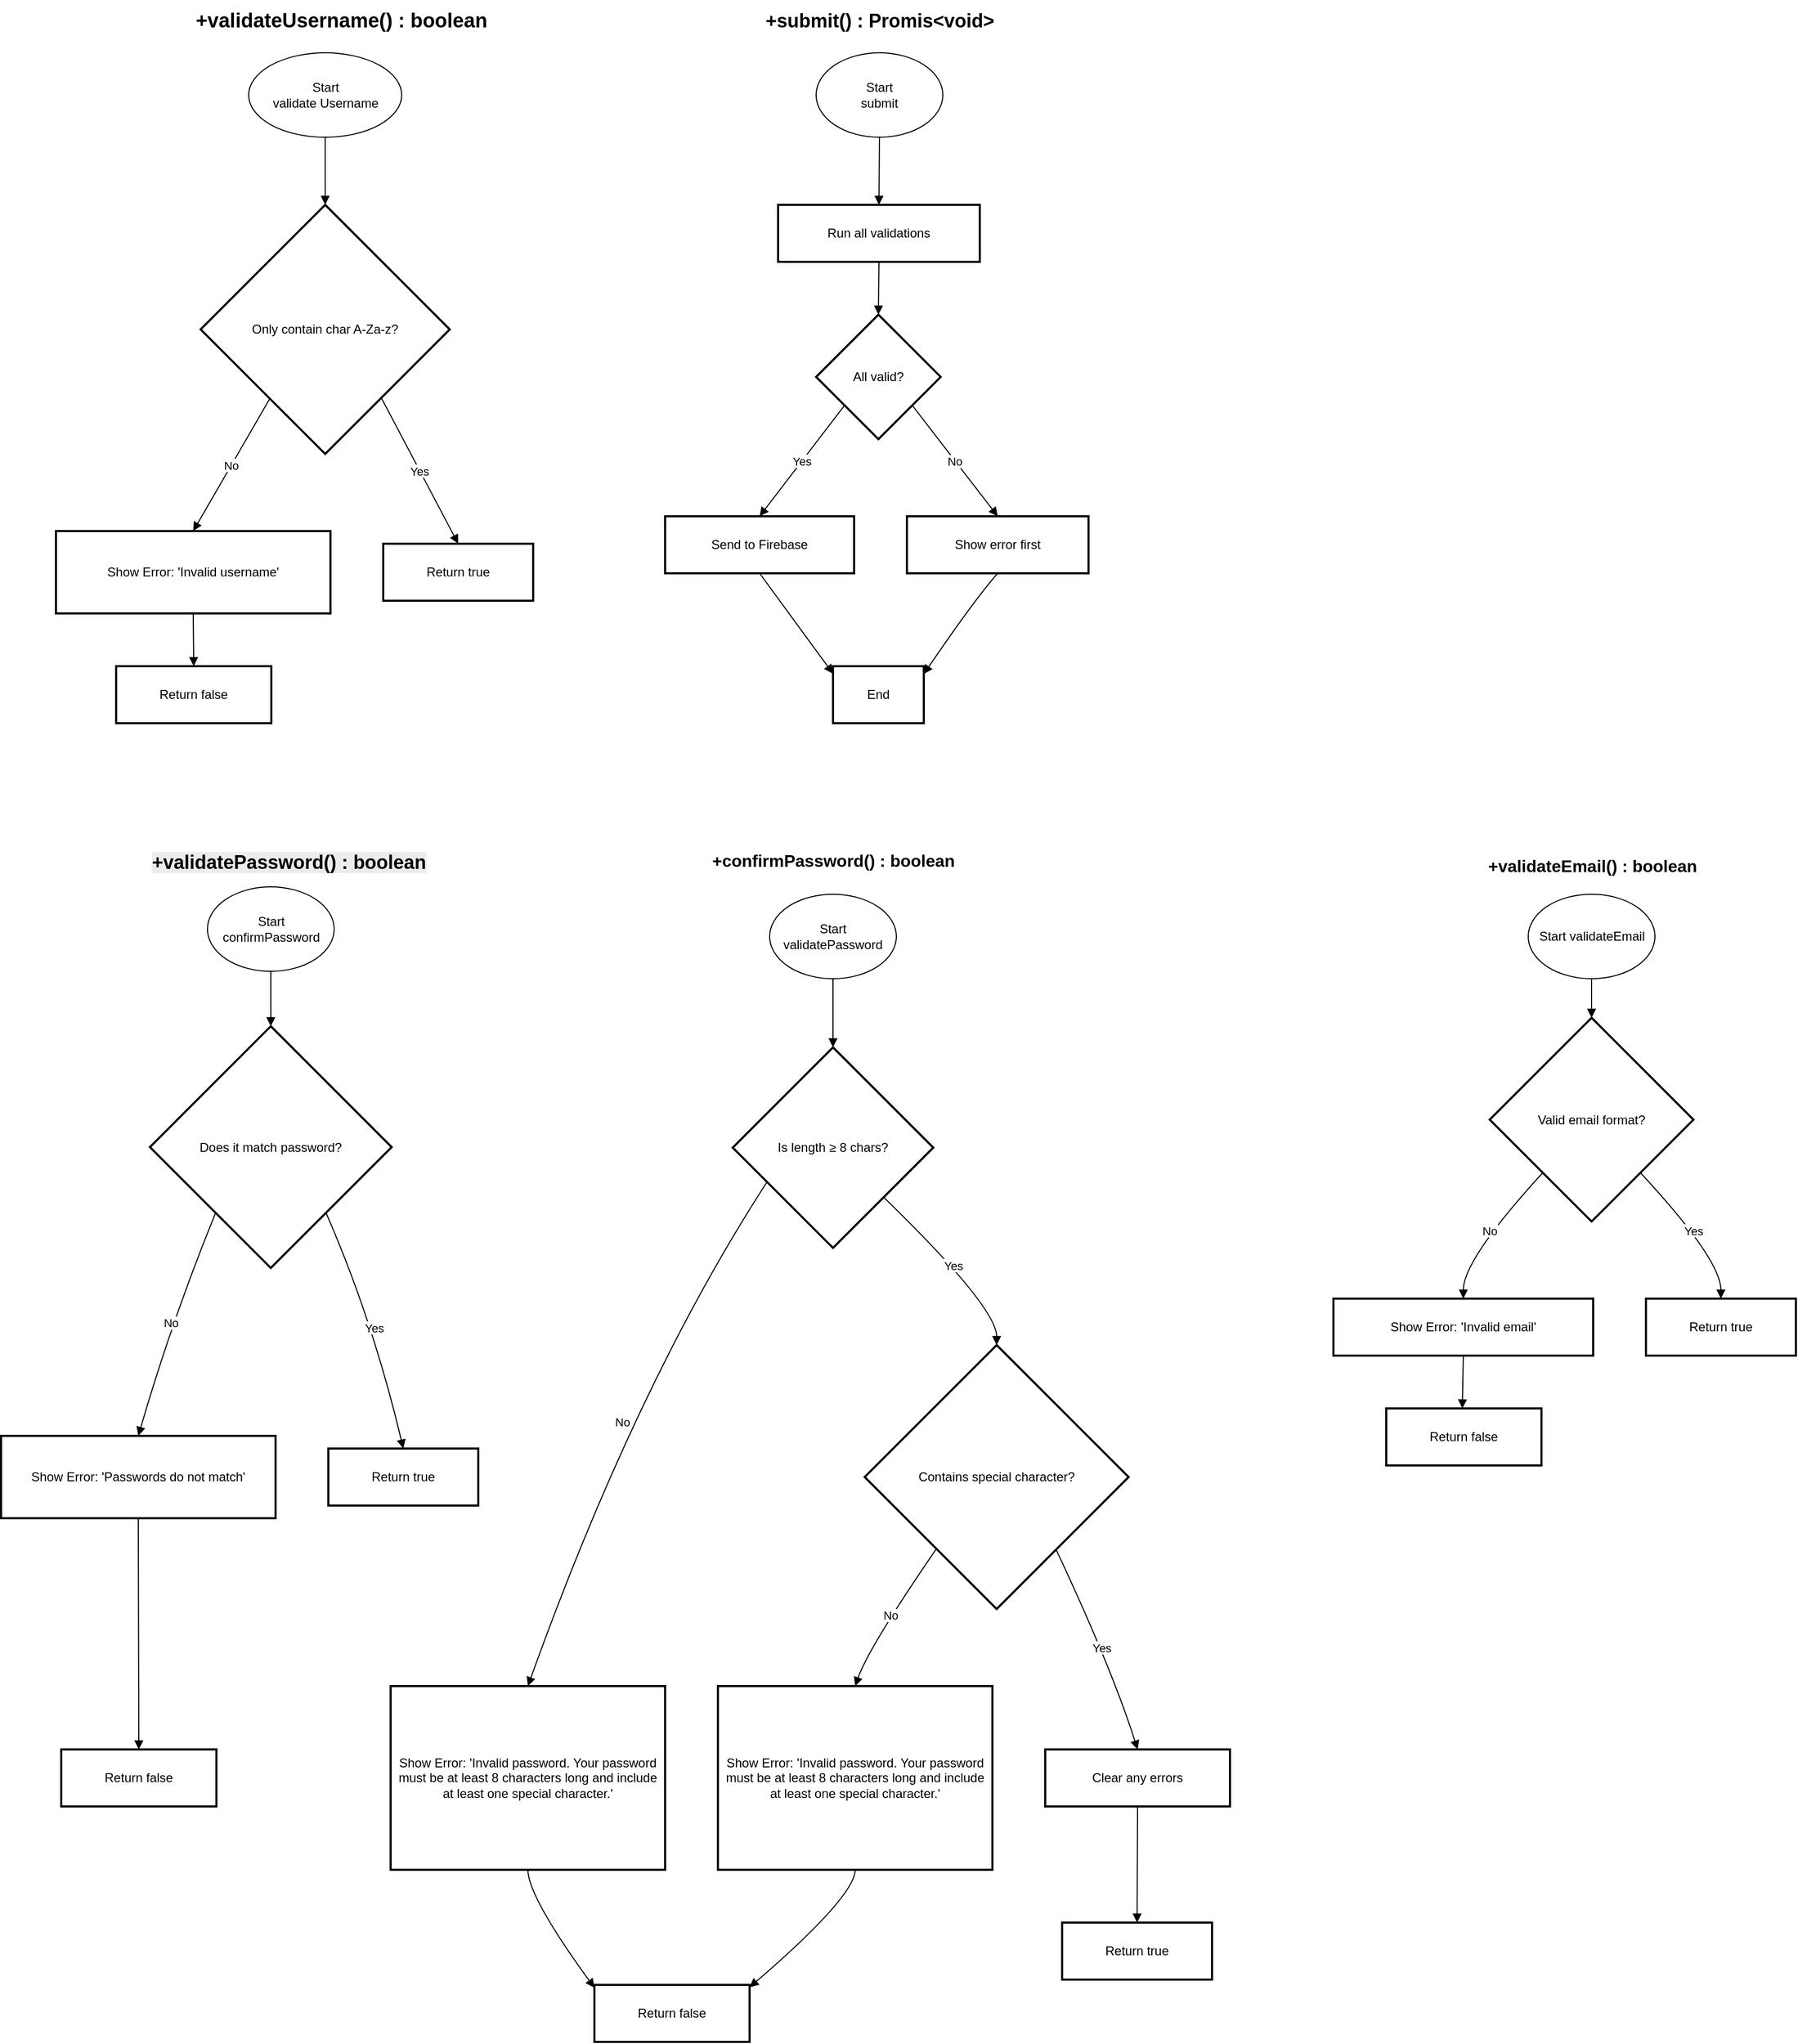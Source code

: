 <mxfile version="26.2.14" pages="3">
  <diagram name="Flowchart" id="TiC2IpgStkKDxIlHEL91">
    <mxGraphModel dx="946" dy="1766" grid="1" gridSize="10" guides="1" tooltips="1" connect="1" arrows="1" fold="1" page="1" pageScale="1" pageWidth="827" pageHeight="1169" math="0" shadow="0">
      <root>
        <mxCell id="0" />
        <mxCell id="1" parent="0" />
        <mxCell id="3" value="Does it match password?" style="rhombus;strokeWidth=2;whiteSpace=wrap;" parent="1" vertex="1">
          <mxGeometry x="149" y="112" width="229" height="229" as="geometry" />
        </mxCell>
        <mxCell id="4" value="Show Error: &#39;Passwords do not match&#39;" style="whiteSpace=wrap;strokeWidth=2;" parent="1" vertex="1">
          <mxGeometry x="8" y="500" width="260" height="78" as="geometry" />
        </mxCell>
        <mxCell id="5" value="Return true" style="whiteSpace=wrap;strokeWidth=2;" parent="1" vertex="1">
          <mxGeometry x="318" y="512" width="142" height="54" as="geometry" />
        </mxCell>
        <mxCell id="6" value="Return false" style="whiteSpace=wrap;strokeWidth=2;" parent="1" vertex="1">
          <mxGeometry x="65" y="797" width="147" height="54" as="geometry" />
        </mxCell>
        <mxCell id="8" value="Is length ≥ 8 chars?" style="rhombus;strokeWidth=2;whiteSpace=wrap;" parent="1" vertex="1">
          <mxGeometry x="701" y="132" width="190" height="190" as="geometry" />
        </mxCell>
        <mxCell id="9" value="Show Error: &#39;Invalid password. Your password must be at least 8 characters long and include at least one special character.&#39;" style="whiteSpace=wrap;strokeWidth=2;" parent="1" vertex="1">
          <mxGeometry x="377" y="737" width="260" height="174" as="geometry" />
        </mxCell>
        <mxCell id="10" value="Contains special character?" style="rhombus;strokeWidth=2;whiteSpace=wrap;" parent="1" vertex="1">
          <mxGeometry x="826" y="414" width="250" height="250" as="geometry" />
        </mxCell>
        <mxCell id="11" value="Show Error: &#39;Invalid password. Your password must be at least 8 characters long and include at least one special character.&#39;" style="whiteSpace=wrap;strokeWidth=2;" parent="1" vertex="1">
          <mxGeometry x="687" y="737" width="260" height="174" as="geometry" />
        </mxCell>
        <mxCell id="12" value="Clear any errors" style="whiteSpace=wrap;strokeWidth=2;" parent="1" vertex="1">
          <mxGeometry x="997" y="797" width="175" height="54" as="geometry" />
        </mxCell>
        <mxCell id="13" value="Return true" style="whiteSpace=wrap;strokeWidth=2;" parent="1" vertex="1">
          <mxGeometry x="1013" y="961" width="142" height="54" as="geometry" />
        </mxCell>
        <mxCell id="14" value="Return false" style="whiteSpace=wrap;strokeWidth=2;" parent="1" vertex="1">
          <mxGeometry x="570" y="1020" width="147" height="54" as="geometry" />
        </mxCell>
        <mxCell id="15" value="" style="curved=1;startArrow=none;endArrow=block;entryX=0.5;entryY=0;exitX=0.5;exitY=1;exitDx=0;exitDy=0;" parent="1" source="5AREnXjGgZCJY-3SoID6-27" target="3" edge="1">
          <mxGeometry relative="1" as="geometry">
            <Array as="points" />
            <mxPoint x="270" y="50" as="sourcePoint" />
          </mxGeometry>
        </mxCell>
        <mxCell id="16" value="No" style="curved=1;startArrow=none;endArrow=block;exitX=0.08;exitY=1;entryX=0.5;entryY=0;" parent="1" source="3" target="4" edge="1">
          <mxGeometry relative="1" as="geometry">
            <Array as="points">
              <mxPoint x="170" y="390" />
            </Array>
          </mxGeometry>
        </mxCell>
        <mxCell id="17" value="Yes" style="curved=1;startArrow=none;endArrow=block;exitX=0.92;exitY=1;entryX=0.5;entryY=0;" parent="1" source="3" target="5" edge="1">
          <mxGeometry relative="1" as="geometry">
            <Array as="points">
              <mxPoint x="360" y="390" />
            </Array>
          </mxGeometry>
        </mxCell>
        <mxCell id="18" value="" style="curved=1;startArrow=none;endArrow=block;exitX=0.5;exitY=1;entryX=0.5;entryY=0;" parent="1" source="4" target="6" edge="1">
          <mxGeometry relative="1" as="geometry">
            <Array as="points" />
          </mxGeometry>
        </mxCell>
        <mxCell id="19" value="" style="curved=1;startArrow=none;endArrow=block;exitX=0.5;exitY=1;entryX=0.5;entryY=0;exitDx=0;exitDy=0;" parent="1" source="5AREnXjGgZCJY-3SoID6-62" target="8" edge="1">
          <mxGeometry relative="1" as="geometry">
            <Array as="points" />
            <mxPoint x="795.5" y="62" as="sourcePoint" />
          </mxGeometry>
        </mxCell>
        <mxCell id="20" value="No" style="curved=1;startArrow=none;endArrow=block;exitX=0;exitY=0.76;entryX=0.5;entryY=0;" parent="1" source="8" target="9" edge="1">
          <mxGeometry relative="1" as="geometry">
            <Array as="points">
              <mxPoint x="610" y="450" />
            </Array>
          </mxGeometry>
        </mxCell>
        <mxCell id="21" value="Yes" style="curved=1;startArrow=none;endArrow=block;exitX=1;exitY=0.99;entryX=0.5;entryY=0;" parent="1" source="8" target="10" edge="1">
          <mxGeometry relative="1" as="geometry">
            <Array as="points">
              <mxPoint x="951" y="378" />
            </Array>
          </mxGeometry>
        </mxCell>
        <mxCell id="22" value="No" style="curved=1;startArrow=none;endArrow=block;exitX=0.08;exitY=1;entryX=0.5;entryY=0;" parent="1" source="10" target="11" edge="1">
          <mxGeometry relative="1" as="geometry">
            <Array as="points">
              <mxPoint x="830" y="700" />
            </Array>
          </mxGeometry>
        </mxCell>
        <mxCell id="23" value="Yes" style="curved=1;startArrow=none;endArrow=block;exitX=0.91;exitY=1;entryX=0.5;entryY=0;" parent="1" source="10" target="12" edge="1">
          <mxGeometry relative="1" as="geometry">
            <Array as="points">
              <mxPoint x="1060" y="720" />
            </Array>
          </mxGeometry>
        </mxCell>
        <mxCell id="24" value="" style="curved=1;startArrow=none;endArrow=block;exitX=0.5;exitY=1;entryX=0.5;entryY=0;" parent="1" source="12" target="13" edge="1">
          <mxGeometry relative="1" as="geometry">
            <Array as="points" />
          </mxGeometry>
        </mxCell>
        <mxCell id="25" value="" style="curved=1;startArrow=none;endArrow=block;exitX=0.5;exitY=1;entryX=0;entryY=0.05;" parent="1" source="9" target="14" edge="1">
          <mxGeometry relative="1" as="geometry">
            <Array as="points">
              <mxPoint x="507" y="936" />
            </Array>
          </mxGeometry>
        </mxCell>
        <mxCell id="26" value="" style="curved=1;startArrow=none;endArrow=block;exitX=0.5;exitY=1;entryX=0.99;entryY=0.05;" parent="1" source="11" target="14" edge="1">
          <mxGeometry relative="1" as="geometry">
            <Array as="points">
              <mxPoint x="817" y="936" />
            </Array>
          </mxGeometry>
        </mxCell>
        <mxCell id="5AREnXjGgZCJY-3SoID6-27" value="Start confirmPassword" style="ellipse;whiteSpace=wrap;html=1;" parent="1" vertex="1">
          <mxGeometry x="203.5" y="-20" width="120" height="80" as="geometry" />
        </mxCell>
        <mxCell id="5AREnXjGgZCJY-3SoID6-30" value="Valid email format?" style="rhombus;strokeWidth=2;whiteSpace=wrap;" parent="1" vertex="1">
          <mxGeometry x="1418" y="104" width="193" height="193" as="geometry" />
        </mxCell>
        <mxCell id="5AREnXjGgZCJY-3SoID6-31" value="Show Error: &#39;Invalid email&#39;" style="whiteSpace=wrap;strokeWidth=2;" parent="1" vertex="1">
          <mxGeometry x="1270" y="370" width="246" height="54" as="geometry" />
        </mxCell>
        <mxCell id="5AREnXjGgZCJY-3SoID6-32" value="Return true" style="whiteSpace=wrap;strokeWidth=2;" parent="1" vertex="1">
          <mxGeometry x="1566" y="370" width="142" height="54" as="geometry" />
        </mxCell>
        <mxCell id="5AREnXjGgZCJY-3SoID6-33" value="Return false" style="whiteSpace=wrap;strokeWidth=2;" parent="1" vertex="1">
          <mxGeometry x="1320" y="474" width="147" height="54" as="geometry" />
        </mxCell>
        <mxCell id="5AREnXjGgZCJY-3SoID6-34" value="" style="curved=1;startArrow=none;endArrow=block;exitX=0.5;exitY=1;entryX=0.5;entryY=0;exitDx=0;exitDy=0;" parent="1" source="5AREnXjGgZCJY-3SoID6-63" target="5AREnXjGgZCJY-3SoID6-30" edge="1">
          <mxGeometry relative="1" as="geometry">
            <Array as="points" />
            <mxPoint x="1514.5" y="54.0" as="sourcePoint" />
          </mxGeometry>
        </mxCell>
        <mxCell id="5AREnXjGgZCJY-3SoID6-35" value="No" style="curved=1;startArrow=none;endArrow=block;exitX=0.04;exitY=1;entryX=0.5;entryY=-0.01;" parent="1" source="5AREnXjGgZCJY-3SoID6-30" target="5AREnXjGgZCJY-3SoID6-31" edge="1">
          <mxGeometry relative="1" as="geometry">
            <Array as="points">
              <mxPoint x="1393" y="333" />
            </Array>
          </mxGeometry>
        </mxCell>
        <mxCell id="5AREnXjGgZCJY-3SoID6-36" value="Yes" style="curved=1;startArrow=none;endArrow=block;exitX=0.96;exitY=1;entryX=0.5;entryY=-0.01;" parent="1" source="5AREnXjGgZCJY-3SoID6-30" target="5AREnXjGgZCJY-3SoID6-32" edge="1">
          <mxGeometry relative="1" as="geometry">
            <Array as="points">
              <mxPoint x="1637" y="333" />
            </Array>
          </mxGeometry>
        </mxCell>
        <mxCell id="5AREnXjGgZCJY-3SoID6-37" value="" style="curved=1;startArrow=none;endArrow=block;exitX=0.5;exitY=0.99;entryX=0.49;entryY=-0.01;" parent="1" source="5AREnXjGgZCJY-3SoID6-31" target="5AREnXjGgZCJY-3SoID6-33" edge="1">
          <mxGeometry relative="1" as="geometry">
            <Array as="points" />
          </mxGeometry>
        </mxCell>
        <mxCell id="5AREnXjGgZCJY-3SoID6-39" value="Only contain char A-Za-z?" style="rhombus;strokeWidth=2;whiteSpace=wrap;" parent="1" vertex="1">
          <mxGeometry x="197" y="-666" width="236" height="236" as="geometry" />
        </mxCell>
        <mxCell id="5AREnXjGgZCJY-3SoID6-40" value="Show Error: &#39;Invalid username&#39;" style="whiteSpace=wrap;strokeWidth=2;" parent="1" vertex="1">
          <mxGeometry x="60" y="-357" width="260" height="78" as="geometry" />
        </mxCell>
        <mxCell id="5AREnXjGgZCJY-3SoID6-41" value="Return true" style="whiteSpace=wrap;strokeWidth=2;" parent="1" vertex="1">
          <mxGeometry x="370" y="-345" width="142" height="54" as="geometry" />
        </mxCell>
        <mxCell id="5AREnXjGgZCJY-3SoID6-42" value="Return false" style="whiteSpace=wrap;strokeWidth=2;" parent="1" vertex="1">
          <mxGeometry x="117" y="-229" width="147" height="54" as="geometry" />
        </mxCell>
        <mxCell id="5AREnXjGgZCJY-3SoID6-43" value="" style="curved=1;startArrow=none;endArrow=block;exitX=0.5;exitY=1;entryX=0.5;entryY=0;exitDx=0;exitDy=0;" parent="1" source="5AREnXjGgZCJY-3SoID6-59" target="5AREnXjGgZCJY-3SoID6-39" edge="1">
          <mxGeometry relative="1" as="geometry">
            <Array as="points" />
            <mxPoint x="315" y="-720" as="sourcePoint" />
          </mxGeometry>
        </mxCell>
        <mxCell id="5AREnXjGgZCJY-3SoID6-44" value="No" style="curved=1;startArrow=none;endArrow=block;exitX=0.1;exitY=1;entryX=0.5;entryY=0;" parent="1" source="5AREnXjGgZCJY-3SoID6-39" target="5AREnXjGgZCJY-3SoID6-40" edge="1">
          <mxGeometry relative="1" as="geometry">
            <Array as="points" />
          </mxGeometry>
        </mxCell>
        <mxCell id="5AREnXjGgZCJY-3SoID6-45" value="Yes" style="curved=1;startArrow=none;endArrow=block;exitX=0.91;exitY=1;entryX=0.5;entryY=0;" parent="1" source="5AREnXjGgZCJY-3SoID6-39" target="5AREnXjGgZCJY-3SoID6-41" edge="1">
          <mxGeometry relative="1" as="geometry">
            <Array as="points" />
          </mxGeometry>
        </mxCell>
        <mxCell id="5AREnXjGgZCJY-3SoID6-46" value="" style="curved=1;startArrow=none;endArrow=block;exitX=0.5;exitY=1;entryX=0.5;entryY=0;" parent="1" source="5AREnXjGgZCJY-3SoID6-40" target="5AREnXjGgZCJY-3SoID6-42" edge="1">
          <mxGeometry relative="1" as="geometry">
            <Array as="points" />
          </mxGeometry>
        </mxCell>
        <mxCell id="5AREnXjGgZCJY-3SoID6-48" value="Run all validations" style="whiteSpace=wrap;strokeWidth=2;" parent="1" vertex="1">
          <mxGeometry x="744" y="-666" width="191" height="54" as="geometry" />
        </mxCell>
        <mxCell id="5AREnXjGgZCJY-3SoID6-49" value="All valid?" style="rhombus;strokeWidth=2;whiteSpace=wrap;" parent="1" vertex="1">
          <mxGeometry x="780" y="-562" width="118" height="118" as="geometry" />
        </mxCell>
        <mxCell id="5AREnXjGgZCJY-3SoID6-50" value="Show error first" style="whiteSpace=wrap;strokeWidth=2;" parent="1" vertex="1">
          <mxGeometry x="866" y="-371" width="172" height="54" as="geometry" />
        </mxCell>
        <mxCell id="5AREnXjGgZCJY-3SoID6-51" value="Send to Firebase" style="whiteSpace=wrap;strokeWidth=2;" parent="1" vertex="1">
          <mxGeometry x="637" y="-371" width="179" height="54" as="geometry" />
        </mxCell>
        <mxCell id="5AREnXjGgZCJY-3SoID6-52" value="End" style="whiteSpace=wrap;strokeWidth=2;" parent="1" vertex="1">
          <mxGeometry x="796" y="-229" width="86" height="54" as="geometry" />
        </mxCell>
        <mxCell id="5AREnXjGgZCJY-3SoID6-53" value="" style="curved=1;startArrow=none;endArrow=block;exitX=0.5;exitY=1;entryX=0.5;entryY=0;exitDx=0;exitDy=0;" parent="1" source="5AREnXjGgZCJY-3SoID6-61" target="5AREnXjGgZCJY-3SoID6-48" edge="1">
          <mxGeometry relative="1" as="geometry">
            <Array as="points" />
            <mxPoint x="839" y="-716" as="sourcePoint" />
          </mxGeometry>
        </mxCell>
        <mxCell id="5AREnXjGgZCJY-3SoID6-54" value="" style="curved=1;startArrow=none;endArrow=block;exitX=0.5;exitY=1;entryX=0.5;entryY=0;" parent="1" source="5AREnXjGgZCJY-3SoID6-48" target="5AREnXjGgZCJY-3SoID6-49" edge="1">
          <mxGeometry relative="1" as="geometry">
            <Array as="points" />
          </mxGeometry>
        </mxCell>
        <mxCell id="5AREnXjGgZCJY-3SoID6-55" value="No" style="curved=1;startArrow=none;endArrow=block;exitX=1;exitY=0.92;entryX=0.5;entryY=0;" parent="1" source="5AREnXjGgZCJY-3SoID6-49" target="5AREnXjGgZCJY-3SoID6-50" edge="1">
          <mxGeometry relative="1" as="geometry">
            <Array as="points" />
          </mxGeometry>
        </mxCell>
        <mxCell id="5AREnXjGgZCJY-3SoID6-56" value="Yes" style="curved=1;startArrow=none;endArrow=block;exitX=0;exitY=0.92;entryX=0.5;entryY=0;" parent="1" source="5AREnXjGgZCJY-3SoID6-49" target="5AREnXjGgZCJY-3SoID6-51" edge="1">
          <mxGeometry relative="1" as="geometry">
            <Array as="points" />
          </mxGeometry>
        </mxCell>
        <mxCell id="5AREnXjGgZCJY-3SoID6-57" value="" style="curved=1;startArrow=none;endArrow=block;exitX=0.5;exitY=1;entryX=0;entryY=0.13;" parent="1" source="5AREnXjGgZCJY-3SoID6-51" target="5AREnXjGgZCJY-3SoID6-52" edge="1">
          <mxGeometry relative="1" as="geometry">
            <Array as="points" />
          </mxGeometry>
        </mxCell>
        <mxCell id="5AREnXjGgZCJY-3SoID6-58" value="" style="curved=1;startArrow=none;endArrow=block;exitX=0.5;exitY=1;entryX=1.01;entryY=0.13;" parent="1" source="5AREnXjGgZCJY-3SoID6-50" target="5AREnXjGgZCJY-3SoID6-52" edge="1">
          <mxGeometry relative="1" as="geometry">
            <Array as="points">
              <mxPoint x="930" y="-292" />
            </Array>
          </mxGeometry>
        </mxCell>
        <mxCell id="5AREnXjGgZCJY-3SoID6-59" value="Start &lt;br&gt;validate Username" style="ellipse;whiteSpace=wrap;html=1;" parent="1" vertex="1">
          <mxGeometry x="242.5" y="-810" width="145" height="80" as="geometry" />
        </mxCell>
        <mxCell id="5AREnXjGgZCJY-3SoID6-61" value="Start &lt;br&gt;submit" style="ellipse;whiteSpace=wrap;html=1;" parent="1" vertex="1">
          <mxGeometry x="780" y="-810" width="120" height="80" as="geometry" />
        </mxCell>
        <mxCell id="5AREnXjGgZCJY-3SoID6-62" value="Start validatePassword" style="ellipse;whiteSpace=wrap;html=1;" parent="1" vertex="1">
          <mxGeometry x="736" y="-13" width="120" height="80" as="geometry" />
        </mxCell>
        <mxCell id="5AREnXjGgZCJY-3SoID6-63" value="Start validateEmail" style="ellipse;whiteSpace=wrap;html=1;" parent="1" vertex="1">
          <mxGeometry x="1454.5" y="-13" width="120" height="80" as="geometry" />
        </mxCell>
        <mxCell id="5AREnXjGgZCJY-3SoID6-64" value="&lt;span style=&quot;text-align: left;&quot;&gt;+validateUsername() : boolean&lt;/span&gt;" style="text;html=1;align=center;verticalAlign=middle;resizable=0;points=[];autosize=1;strokeColor=none;fillColor=none;fontSize=19;fontStyle=1" parent="1" vertex="1">
          <mxGeometry x="190" y="-860" width="280" height="40" as="geometry" />
        </mxCell>
        <mxCell id="5AREnXjGgZCJY-3SoID6-65" value="&lt;span style=&quot;text-align: left;&quot;&gt;&lt;font style=&quot;font-size: 16px;&quot;&gt;&lt;b&gt;+validateEmail() : boolean&lt;/b&gt;&lt;/font&gt;&lt;/span&gt;" style="text;html=1;align=center;verticalAlign=middle;resizable=0;points=[];autosize=1;strokeColor=none;fillColor=none;" parent="1" vertex="1">
          <mxGeometry x="1404.5" y="-55" width="220" height="30" as="geometry" />
        </mxCell>
        <mxCell id="5AREnXjGgZCJY-3SoID6-66" value="&lt;span style=&quot;color: rgb(0, 0, 0); font-family: Helvetica; font-style: normal; font-variant-ligatures: normal; font-variant-caps: normal; letter-spacing: normal; orphans: 2; text-align: left; text-indent: 0px; text-transform: none; widows: 2; word-spacing: 0px; -webkit-text-stroke-width: 0px; white-space: nowrap; background-color: rgb(236, 236, 236); text-decoration-thickness: initial; text-decoration-style: initial; text-decoration-color: initial; float: none; display: inline !important;&quot;&gt;+validatePassword() : boolean&lt;/span&gt;" style="text;whiteSpace=wrap;html=1;fontSize=18;fontStyle=1" parent="1" vertex="1">
          <mxGeometry x="149" y="-60" width="200" height="40" as="geometry" />
        </mxCell>
        <mxCell id="5AREnXjGgZCJY-3SoID6-67" value="&lt;span style=&quot;text-align: left;&quot;&gt;&lt;font style=&quot;font-size: 16px;&quot;&gt;&lt;b&gt;+confirmPassword() : boolean&lt;/b&gt;&lt;/font&gt;&lt;/span&gt;" style="text;html=1;align=center;verticalAlign=middle;resizable=0;points=[];autosize=1;strokeColor=none;fillColor=none;" parent="1" vertex="1">
          <mxGeometry x="671" y="-60" width="250" height="30" as="geometry" />
        </mxCell>
        <mxCell id="5AREnXjGgZCJY-3SoID6-68" value="&lt;span style=&quot;text-align: left;&quot;&gt;&lt;font style=&quot;font-size: 18px;&quot;&gt;&lt;b&gt;+submit() : Promis&amp;lt;void&amp;gt;&lt;/b&gt;&lt;/font&gt;&lt;/span&gt;" style="text;html=1;align=center;verticalAlign=middle;resizable=0;points=[];autosize=1;strokeColor=none;fillColor=none;" parent="1" vertex="1">
          <mxGeometry x="720" y="-860" width="240" height="40" as="geometry" />
        </mxCell>
      </root>
    </mxGraphModel>
  </diagram>
  <diagram id="_Z7oyEhowxdyQn_-mzC-" name="Class Diagram">
    <mxGraphModel dx="2719" dy="1194" grid="1" gridSize="10" guides="1" tooltips="1" connect="1" arrows="1" fold="1" page="1" pageScale="1" pageWidth="827" pageHeight="1169" math="0" shadow="0">
      <root>
        <mxCell id="0" />
        <mxCell id="1" parent="0" />
        <mxCell id="78MG3FbwFJ5nW1DFP1lB-1" value="UserRegistrationForm" style="swimlane;fontStyle=1;align=center;verticalAlign=top;childLayout=stackLayout;horizontal=1;startSize=33.143;horizontalStack=0;resizeParent=1;resizeParentMax=0;resizeLast=0;collapsible=0;marginBottom=0;strokeWidth=3;" vertex="1" parent="1">
          <mxGeometry x="-630" y="390" width="410" height="371.143" as="geometry" />
        </mxCell>
        <mxCell id="78MG3FbwFJ5nW1DFP1lB-2" value="String username" style="text;strokeColor=none;fillColor=none;align=left;verticalAlign=top;spacingLeft=4;spacingRight=4;overflow=hidden;rotatable=0;points=[[0,0.5],[1,0.5]];portConstraint=eastwest;" vertex="1" parent="78MG3FbwFJ5nW1DFP1lB-1">
          <mxGeometry y="33.143" width="410" height="33" as="geometry" />
        </mxCell>
        <mxCell id="78MG3FbwFJ5nW1DFP1lB-3" value="String email" style="text;strokeColor=none;fillColor=none;align=left;verticalAlign=top;spacingLeft=4;spacingRight=4;overflow=hidden;rotatable=0;points=[[0,0.5],[1,0.5]];portConstraint=eastwest;" vertex="1" parent="78MG3FbwFJ5nW1DFP1lB-1">
          <mxGeometry y="66.143" width="410" height="33" as="geometry" />
        </mxCell>
        <mxCell id="78MG3FbwFJ5nW1DFP1lB-4" value="String password" style="text;strokeColor=none;fillColor=none;align=left;verticalAlign=top;spacingLeft=4;spacingRight=4;overflow=hidden;rotatable=0;points=[[0,0.5],[1,0.5]];portConstraint=eastwest;" vertex="1" parent="78MG3FbwFJ5nW1DFP1lB-1">
          <mxGeometry y="99.143" width="410" height="33" as="geometry" />
        </mxCell>
        <mxCell id="78MG3FbwFJ5nW1DFP1lB-5" value="String confirmPassword" style="text;strokeColor=none;fillColor=none;align=left;verticalAlign=top;spacingLeft=4;spacingRight=4;overflow=hidden;rotatable=0;points=[[0,0.5],[1,0.5]];portConstraint=eastwest;" vertex="1" parent="78MG3FbwFJ5nW1DFP1lB-1">
          <mxGeometry y="132.143" width="410" height="33" as="geometry" />
        </mxCell>
        <mxCell id="78MG3FbwFJ5nW1DFP1lB-6" style="line;strokeWidth=1;fillColor=none;align=left;verticalAlign=middle;spacingTop=-1;spacingLeft=3;spacingRight=3;rotatable=0;labelPosition=right;points=[];portConstraint=eastwest;strokeColor=inherit;" vertex="1" parent="78MG3FbwFJ5nW1DFP1lB-1">
          <mxGeometry y="165.143" width="410" height="8" as="geometry" />
        </mxCell>
        <mxCell id="78MG3FbwFJ5nW1DFP1lB-7" value="a validation for  required field will be HTML attribute &quot;required&quot; " style="text;strokeColor=none;fillColor=none;align=left;verticalAlign=top;spacingLeft=4;spacingRight=4;overflow=hidden;rotatable=0;points=[[0,0.5],[1,0.5]];portConstraint=eastwest;" vertex="1" parent="78MG3FbwFJ5nW1DFP1lB-1">
          <mxGeometry y="173.143" width="410" height="33" as="geometry" />
        </mxCell>
        <mxCell id="78MG3FbwFJ5nW1DFP1lB-8" value="+validateUsername() : boolean" style="text;strokeColor=none;fillColor=none;align=left;verticalAlign=top;spacingLeft=4;spacingRight=4;overflow=hidden;rotatable=0;points=[[0,0.5],[1,0.5]];portConstraint=eastwest;" vertex="1" parent="78MG3FbwFJ5nW1DFP1lB-1">
          <mxGeometry y="206.143" width="410" height="33" as="geometry" />
        </mxCell>
        <mxCell id="78MG3FbwFJ5nW1DFP1lB-9" value="+validateEmail() : boolean" style="text;strokeColor=none;fillColor=none;align=left;verticalAlign=top;spacingLeft=4;spacingRight=4;overflow=hidden;rotatable=0;points=[[0,0.5],[1,0.5]];portConstraint=eastwest;" vertex="1" parent="78MG3FbwFJ5nW1DFP1lB-1">
          <mxGeometry y="239.143" width="410" height="33" as="geometry" />
        </mxCell>
        <mxCell id="78MG3FbwFJ5nW1DFP1lB-10" value="+validatePassword() : boolean" style="text;strokeColor=none;fillColor=none;align=left;verticalAlign=top;spacingLeft=4;spacingRight=4;overflow=hidden;rotatable=0;points=[[0,0.5],[1,0.5]];portConstraint=eastwest;" vertex="1" parent="78MG3FbwFJ5nW1DFP1lB-1">
          <mxGeometry y="272.143" width="410" height="33" as="geometry" />
        </mxCell>
        <mxCell id="78MG3FbwFJ5nW1DFP1lB-11" value="+confirmPassword() : boolean" style="text;strokeColor=none;fillColor=none;align=left;verticalAlign=top;spacingLeft=4;spacingRight=4;overflow=hidden;rotatable=0;points=[[0,0.5],[1,0.5]];portConstraint=eastwest;" vertex="1" parent="78MG3FbwFJ5nW1DFP1lB-1">
          <mxGeometry y="305.143" width="410" height="33" as="geometry" />
        </mxCell>
        <mxCell id="78MG3FbwFJ5nW1DFP1lB-12" value="+submit() : Promis&lt;void&gt;" style="text;strokeColor=none;fillColor=none;align=left;verticalAlign=top;spacingLeft=4;spacingRight=4;overflow=hidden;rotatable=0;points=[[0,0.5],[1,0.5]];portConstraint=eastwest;" vertex="1" parent="78MG3FbwFJ5nW1DFP1lB-1">
          <mxGeometry y="338.143" width="410" height="33" as="geometry" />
        </mxCell>
      </root>
    </mxGraphModel>
  </diagram>
  <diagram id="naqcvSF6npkMQBhTy1Az" name="Sequence Diagram ">
    <mxGraphModel dx="946" dy="597" grid="1" gridSize="10" guides="1" tooltips="1" connect="1" arrows="1" fold="1" page="1" pageScale="1" pageWidth="827" pageHeight="1169" math="0" shadow="0">
      <root>
        <mxCell id="0" />
        <mxCell id="1" parent="0" />
        <mxCell id="7kJ_GfVnYfYhNup9voOK-1" value="RegistrationForm" style="rounded=1;whiteSpace=wrap;html=1;" vertex="1" parent="1">
          <mxGeometry x="260" y="80" width="120" height="60" as="geometry" />
        </mxCell>
        <mxCell id="7kJ_GfVnYfYhNup9voOK-2" value="HomePage" style="rounded=1;whiteSpace=wrap;html=1;" vertex="1" parent="1">
          <mxGeometry x="440" y="80" width="120" height="60" as="geometry" />
        </mxCell>
        <mxCell id="7kJ_GfVnYfYhNup9voOK-3" value="" style="endArrow=none;html=1;rounded=0;" edge="1" parent="1">
          <mxGeometry width="50" height="50" relative="1" as="geometry">
            <mxPoint x="320" y="350" as="sourcePoint" />
            <mxPoint x="320" y="140" as="targetPoint" />
          </mxGeometry>
        </mxCell>
        <mxCell id="7kJ_GfVnYfYhNup9voOK-4" value="" style="endArrow=none;html=1;rounded=0;" edge="1" parent="1">
          <mxGeometry width="50" height="50" relative="1" as="geometry">
            <mxPoint x="499.5" y="350" as="sourcePoint" />
            <mxPoint x="499.5" y="140" as="targetPoint" />
          </mxGeometry>
        </mxCell>
        <mxCell id="7kJ_GfVnYfYhNup9voOK-5" value="" style="endArrow=classic;html=1;rounded=0;" edge="1" parent="1">
          <mxGeometry width="50" height="50" relative="1" as="geometry">
            <mxPoint x="270" y="180" as="sourcePoint" />
            <mxPoint x="320" y="200" as="targetPoint" />
          </mxGeometry>
        </mxCell>
        <mxCell id="7kJ_GfVnYfYhNup9voOK-6" value="" style="endArrow=classic;html=1;rounded=0;" edge="1" parent="1">
          <mxGeometry width="50" height="50" relative="1" as="geometry">
            <mxPoint x="270" y="210" as="sourcePoint" />
            <mxPoint x="320" y="230" as="targetPoint" />
          </mxGeometry>
        </mxCell>
        <mxCell id="7kJ_GfVnYfYhNup9voOK-7" value="" style="endArrow=classic;html=1;rounded=0;" edge="1" parent="1">
          <mxGeometry width="50" height="50" relative="1" as="geometry">
            <mxPoint x="270" y="310" as="sourcePoint" />
            <mxPoint x="320" y="330" as="targetPoint" />
          </mxGeometry>
        </mxCell>
        <mxCell id="7kJ_GfVnYfYhNup9voOK-8" value="Enter UserName" style="text;html=1;align=center;verticalAlign=middle;resizable=0;points=[];autosize=1;strokeColor=none;fillColor=none;" vertex="1" parent="1">
          <mxGeometry x="195" y="150" width="110" height="30" as="geometry" />
        </mxCell>
        <mxCell id="7kJ_GfVnYfYhNup9voOK-9" value="Enter E-mail" style="text;html=1;align=center;verticalAlign=middle;resizable=0;points=[];autosize=1;strokeColor=none;fillColor=none;" vertex="1" parent="1">
          <mxGeometry x="205" y="180" width="90" height="30" as="geometry" />
        </mxCell>
        <mxCell id="7kJ_GfVnYfYhNup9voOK-10" value="Click Submit" style="text;html=1;align=center;verticalAlign=middle;resizable=0;points=[];autosize=1;strokeColor=none;fillColor=none;" vertex="1" parent="1">
          <mxGeometry x="205" y="290" width="90" height="30" as="geometry" />
        </mxCell>
        <mxCell id="7kJ_GfVnYfYhNup9voOK-11" value="" style="endArrow=classic;html=1;rounded=0;" edge="1" parent="1">
          <mxGeometry width="50" height="50" relative="1" as="geometry">
            <mxPoint x="330" y="340" as="sourcePoint" />
            <mxPoint x="490" y="340" as="targetPoint" />
          </mxGeometry>
        </mxCell>
        <mxCell id="7kJ_GfVnYfYhNup9voOK-12" value="Redirects To" style="text;html=1;align=center;verticalAlign=middle;resizable=0;points=[];autosize=1;strokeColor=none;fillColor=none;" vertex="1" parent="1">
          <mxGeometry x="365" y="308" width="90" height="30" as="geometry" />
        </mxCell>
        <mxCell id="7kJ_GfVnYfYhNup9voOK-13" value="" style="endArrow=classic;html=1;rounded=0;" edge="1" parent="1">
          <mxGeometry width="50" height="50" relative="1" as="geometry">
            <mxPoint x="270" y="240" as="sourcePoint" />
            <mxPoint x="320" y="260" as="targetPoint" />
          </mxGeometry>
        </mxCell>
        <mxCell id="7kJ_GfVnYfYhNup9voOK-14" value="Enter Password" style="text;html=1;align=center;verticalAlign=middle;resizable=0;points=[];autosize=1;strokeColor=none;fillColor=none;" vertex="1" parent="1">
          <mxGeometry x="195" y="218" width="110" height="30" as="geometry" />
        </mxCell>
        <mxCell id="7kJ_GfVnYfYhNup9voOK-15" value="" style="endArrow=classic;html=1;rounded=0;" edge="1" parent="1">
          <mxGeometry width="50" height="50" relative="1" as="geometry">
            <mxPoint x="270" y="277" as="sourcePoint" />
            <mxPoint x="320" y="297" as="targetPoint" />
          </mxGeometry>
        </mxCell>
        <mxCell id="7kJ_GfVnYfYhNup9voOK-16" value="Enter Confirmation Password" style="text;html=1;align=center;verticalAlign=middle;resizable=0;points=[];autosize=1;strokeColor=none;fillColor=none;" vertex="1" parent="1">
          <mxGeometry x="140" y="254" width="180" height="30" as="geometry" />
        </mxCell>
        <mxCell id="7kJ_GfVnYfYhNup9voOK-17" value="RegistrationForm" style="rounded=1;whiteSpace=wrap;html=1;" vertex="1" parent="1">
          <mxGeometry x="270" y="400" width="120" height="60" as="geometry" />
        </mxCell>
        <mxCell id="7kJ_GfVnYfYhNup9voOK-18" value="HomePage" style="rounded=1;whiteSpace=wrap;html=1;" vertex="1" parent="1">
          <mxGeometry x="450" y="400" width="120" height="60" as="geometry" />
        </mxCell>
        <mxCell id="7kJ_GfVnYfYhNup9voOK-19" value="" style="endArrow=classic;html=1;rounded=0;" edge="1" parent="1">
          <mxGeometry width="50" height="50" relative="1" as="geometry">
            <mxPoint x="280" y="500" as="sourcePoint" />
            <mxPoint x="330" y="520" as="targetPoint" />
          </mxGeometry>
        </mxCell>
        <mxCell id="7kJ_GfVnYfYhNup9voOK-20" value="" style="endArrow=classic;html=1;rounded=0;" edge="1" parent="1">
          <mxGeometry width="50" height="50" relative="1" as="geometry">
            <mxPoint x="280" y="530" as="sourcePoint" />
            <mxPoint x="330" y="550" as="targetPoint" />
          </mxGeometry>
        </mxCell>
        <mxCell id="7kJ_GfVnYfYhNup9voOK-21" value="" style="endArrow=classic;html=1;rounded=0;" edge="1" parent="1">
          <mxGeometry width="50" height="50" relative="1" as="geometry">
            <mxPoint x="280" y="630" as="sourcePoint" />
            <mxPoint x="330" y="650" as="targetPoint" />
          </mxGeometry>
        </mxCell>
        <mxCell id="7kJ_GfVnYfYhNup9voOK-22" value="Validate UserName" style="text;html=1;align=center;verticalAlign=middle;resizable=0;points=[];autosize=1;strokeColor=none;fillColor=none;" vertex="1" parent="1">
          <mxGeometry x="195" y="470" width="130" height="30" as="geometry" />
        </mxCell>
        <mxCell id="7kJ_GfVnYfYhNup9voOK-23" value="Validate E-mail" style="text;html=1;align=center;verticalAlign=middle;resizable=0;points=[];autosize=1;strokeColor=none;fillColor=none;" vertex="1" parent="1">
          <mxGeometry x="210" y="500" width="100" height="30" as="geometry" />
        </mxCell>
        <mxCell id="7kJ_GfVnYfYhNup9voOK-24" value="Click Submit" style="text;html=1;align=center;verticalAlign=middle;resizable=0;points=[];autosize=1;strokeColor=none;fillColor=none;" vertex="1" parent="1">
          <mxGeometry x="215" y="608" width="90" height="30" as="geometry" />
        </mxCell>
        <mxCell id="7kJ_GfVnYfYhNup9voOK-25" value="" style="endArrow=classic;html=1;rounded=0;" edge="1" parent="1">
          <mxGeometry width="50" height="50" relative="1" as="geometry">
            <mxPoint x="280" y="560" as="sourcePoint" />
            <mxPoint x="330" y="580" as="targetPoint" />
          </mxGeometry>
        </mxCell>
        <mxCell id="7kJ_GfVnYfYhNup9voOK-26" value="Validate Password" style="text;html=1;align=center;verticalAlign=middle;resizable=0;points=[];autosize=1;strokeColor=none;fillColor=none;" vertex="1" parent="1">
          <mxGeometry x="200" y="538" width="120" height="30" as="geometry" />
        </mxCell>
        <mxCell id="7kJ_GfVnYfYhNup9voOK-27" value="" style="endArrow=classic;html=1;rounded=0;" edge="1" parent="1">
          <mxGeometry width="50" height="50" relative="1" as="geometry">
            <mxPoint x="280" y="597" as="sourcePoint" />
            <mxPoint x="330" y="617" as="targetPoint" />
          </mxGeometry>
        </mxCell>
        <mxCell id="7kJ_GfVnYfYhNup9voOK-28" value="Validate Confirmation Password" style="text;html=1;align=center;verticalAlign=middle;resizable=0;points=[];autosize=1;strokeColor=none;fillColor=none;" vertex="1" parent="1">
          <mxGeometry x="140" y="574" width="190" height="30" as="geometry" />
        </mxCell>
        <mxCell id="7kJ_GfVnYfYhNup9voOK-29" value="" style="endArrow=none;html=1;rounded=0;" edge="1" parent="1">
          <mxGeometry width="50" height="50" relative="1" as="geometry">
            <mxPoint x="509.5" y="670" as="sourcePoint" />
            <mxPoint x="509.5" y="460" as="targetPoint" />
          </mxGeometry>
        </mxCell>
        <mxCell id="7kJ_GfVnYfYhNup9voOK-30" value="" style="endArrow=none;html=1;rounded=0;" edge="1" parent="1">
          <mxGeometry width="50" height="50" relative="1" as="geometry">
            <mxPoint x="340" y="670" as="sourcePoint" />
            <mxPoint x="340" y="460" as="targetPoint" />
          </mxGeometry>
        </mxCell>
        <mxCell id="7kJ_GfVnYfYhNup9voOK-31" value="" style="curved=1;endArrow=classic;html=1;rounded=0;" edge="1" parent="1">
          <mxGeometry width="50" height="50" relative="1" as="geometry">
            <mxPoint x="350" y="670" as="sourcePoint" />
            <mxPoint x="340" y="640" as="targetPoint" />
            <Array as="points">
              <mxPoint x="400" y="670" />
              <mxPoint x="350" y="620" />
            </Array>
          </mxGeometry>
        </mxCell>
        <mxCell id="7kJ_GfVnYfYhNup9voOK-32" value="Display Error Message" style="text;html=1;align=center;verticalAlign=middle;resizable=0;points=[];autosize=1;strokeColor=none;fillColor=none;" vertex="1" parent="1">
          <mxGeometry x="340" y="608" width="140" height="30" as="geometry" />
        </mxCell>
      </root>
    </mxGraphModel>
  </diagram>
</mxfile>
